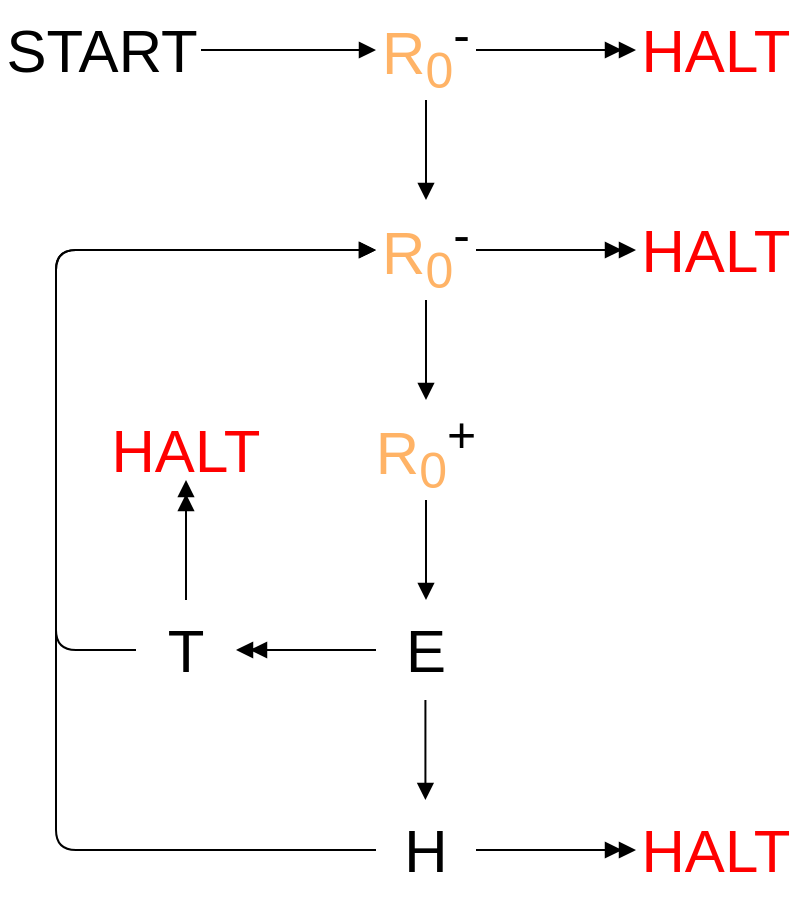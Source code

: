 <mxfile version="20.3.0" type="device"><diagram id="NGGJ3E46u6HnhIqdAV6_" name="Page-1"><mxGraphModel dx="584" dy="1032" grid="1" gridSize="10" guides="1" tooltips="1" connect="1" arrows="1" fold="1" page="1" pageScale="1" pageWidth="827" pageHeight="1169" math="0" shadow="0"><root><mxCell id="0"/><mxCell id="1" parent="0"/><mxCell id="zeN5NuRi-faYo1ScadcZ-1" value="START" style="text;html=1;strokeColor=none;fillColor=none;align=center;verticalAlign=middle;whiteSpace=wrap;rounded=0;fontSize=30;" vertex="1" parent="1"><mxGeometry x="12.5" y="20" width="100" height="30" as="geometry"/></mxCell><mxCell id="zeN5NuRi-faYo1ScadcZ-2" value="&lt;font color=&quot;#ffb366&quot;&gt;R&lt;sub&gt;0&lt;/sub&gt;&lt;/font&gt;&lt;sup&gt;-&lt;/sup&gt;" style="text;html=1;strokeColor=none;fillColor=none;align=center;verticalAlign=middle;whiteSpace=wrap;rounded=0;fontSize=30;" vertex="1" parent="1"><mxGeometry x="200" y="10" width="50" height="50" as="geometry"/></mxCell><mxCell id="zeN5NuRi-faYo1ScadcZ-3" style="edgeStyle=none;html=1;exitX=1;exitY=0.5;exitDx=0;exitDy=0;entryX=0;entryY=0.5;entryDx=0;entryDy=0;endArrow=block;endFill=1;" edge="1" parent="1" source="zeN5NuRi-faYo1ScadcZ-1" target="zeN5NuRi-faYo1ScadcZ-2"><mxGeometry relative="1" as="geometry"><mxPoint x="112.5" y="-15" as="sourcePoint"/><mxPoint x="250" y="-15" as="targetPoint"/></mxGeometry></mxCell><mxCell id="zeN5NuRi-faYo1ScadcZ-4" style="edgeStyle=none;html=1;exitX=1;exitY=0.5;exitDx=0;exitDy=0;endArrow=doubleBlock;endFill=1;" edge="1" parent="1" source="zeN5NuRi-faYo1ScadcZ-2"><mxGeometry relative="1" as="geometry"><mxPoint x="250" y="165" as="sourcePoint"/><mxPoint x="330" y="35" as="targetPoint"/></mxGeometry></mxCell><mxCell id="zeN5NuRi-faYo1ScadcZ-5" value="HALT" style="text;html=1;strokeColor=none;fillColor=none;align=center;verticalAlign=middle;whiteSpace=wrap;rounded=0;fontSize=30;fontColor=#FF0000;" vertex="1" parent="1"><mxGeometry x="330" y="20" width="80" height="30" as="geometry"/></mxCell><mxCell id="zeN5NuRi-faYo1ScadcZ-6" value="&lt;font color=&quot;#ffb366&quot;&gt;R&lt;sub&gt;0&lt;/sub&gt;&lt;/font&gt;&lt;sup&gt;-&lt;/sup&gt;" style="text;html=1;strokeColor=none;fillColor=none;align=center;verticalAlign=middle;whiteSpace=wrap;rounded=0;fontSize=30;" vertex="1" parent="1"><mxGeometry x="200" y="110" width="50" height="50" as="geometry"/></mxCell><mxCell id="zeN5NuRi-faYo1ScadcZ-7" style="edgeStyle=none;html=1;exitX=0.5;exitY=1;exitDx=0;exitDy=0;entryX=0.5;entryY=0;entryDx=0;entryDy=0;endArrow=block;endFill=1;" edge="1" parent="1" source="zeN5NuRi-faYo1ScadcZ-2" target="zeN5NuRi-faYo1ScadcZ-6"><mxGeometry relative="1" as="geometry"><mxPoint x="122.5" y="45" as="sourcePoint"/><mxPoint x="210" y="45" as="targetPoint"/></mxGeometry></mxCell><mxCell id="zeN5NuRi-faYo1ScadcZ-8" style="edgeStyle=none;html=1;exitX=1;exitY=0.5;exitDx=0;exitDy=0;endArrow=doubleBlock;endFill=1;" edge="1" parent="1" source="zeN5NuRi-faYo1ScadcZ-6"><mxGeometry relative="1" as="geometry"><mxPoint x="260" y="45" as="sourcePoint"/><mxPoint x="330" y="135" as="targetPoint"/></mxGeometry></mxCell><mxCell id="zeN5NuRi-faYo1ScadcZ-9" value="HALT" style="text;html=1;strokeColor=none;fillColor=none;align=center;verticalAlign=middle;whiteSpace=wrap;rounded=0;fontSize=30;fontColor=#FF0000;" vertex="1" parent="1"><mxGeometry x="330" y="120" width="80" height="30" as="geometry"/></mxCell><mxCell id="zeN5NuRi-faYo1ScadcZ-10" value="&lt;font color=&quot;#ffb366&quot;&gt;R&lt;sub&gt;0&lt;/sub&gt;&lt;/font&gt;&lt;sup&gt;+&lt;/sup&gt;" style="text;html=1;strokeColor=none;fillColor=none;align=center;verticalAlign=middle;whiteSpace=wrap;rounded=0;fontSize=30;" vertex="1" parent="1"><mxGeometry x="200" y="210" width="50" height="50" as="geometry"/></mxCell><mxCell id="zeN5NuRi-faYo1ScadcZ-11" style="edgeStyle=none;html=1;exitX=0.5;exitY=1;exitDx=0;exitDy=0;entryX=0.5;entryY=0;entryDx=0;entryDy=0;endArrow=block;endFill=1;" edge="1" parent="1" source="zeN5NuRi-faYo1ScadcZ-6" target="zeN5NuRi-faYo1ScadcZ-10"><mxGeometry relative="1" as="geometry"><mxPoint x="235" y="70" as="sourcePoint"/><mxPoint x="235" y="120" as="targetPoint"/></mxGeometry></mxCell><mxCell id="zeN5NuRi-faYo1ScadcZ-12" value="&lt;font&gt;E&lt;/font&gt;" style="text;html=1;strokeColor=none;fillColor=none;align=center;verticalAlign=middle;whiteSpace=wrap;rounded=0;fontSize=30;fontColor=#000000;" vertex="1" parent="1"><mxGeometry x="200" y="310" width="50" height="50" as="geometry"/></mxCell><mxCell id="zeN5NuRi-faYo1ScadcZ-13" style="edgeStyle=none;html=1;exitX=0.5;exitY=1;exitDx=0;exitDy=0;entryX=0.5;entryY=0;entryDx=0;entryDy=0;endArrow=block;endFill=1;" edge="1" parent="1" source="zeN5NuRi-faYo1ScadcZ-10" target="zeN5NuRi-faYo1ScadcZ-12"><mxGeometry relative="1" as="geometry"><mxPoint x="235" y="170" as="sourcePoint"/><mxPoint x="235" y="220" as="targetPoint"/></mxGeometry></mxCell><mxCell id="zeN5NuRi-faYo1ScadcZ-14" style="edgeStyle=none;html=1;exitX=0;exitY=0.5;exitDx=0;exitDy=0;endArrow=doubleBlock;endFill=1;" edge="1" parent="1" source="zeN5NuRi-faYo1ScadcZ-12"><mxGeometry relative="1" as="geometry"><mxPoint x="260" y="145" as="sourcePoint"/><mxPoint x="130" y="335" as="targetPoint"/></mxGeometry></mxCell><mxCell id="zeN5NuRi-faYo1ScadcZ-15" value="&lt;font&gt;T&lt;/font&gt;" style="text;html=1;strokeColor=none;fillColor=none;align=center;verticalAlign=middle;whiteSpace=wrap;rounded=0;fontSize=30;fontColor=#000000;" vertex="1" parent="1"><mxGeometry x="80" y="310" width="50" height="50" as="geometry"/></mxCell><mxCell id="zeN5NuRi-faYo1ScadcZ-16" value="HALT" style="text;html=1;strokeColor=none;fillColor=none;align=center;verticalAlign=middle;whiteSpace=wrap;rounded=0;fontSize=30;fontColor=#FF0000;" vertex="1" parent="1"><mxGeometry x="65" y="220" width="80" height="30" as="geometry"/></mxCell><mxCell id="zeN5NuRi-faYo1ScadcZ-17" style="edgeStyle=none;html=1;exitX=0.5;exitY=0;exitDx=0;exitDy=0;endArrow=doubleBlock;endFill=1;entryX=0.5;entryY=1;entryDx=0;entryDy=0;" edge="1" parent="1" source="zeN5NuRi-faYo1ScadcZ-15" target="zeN5NuRi-faYo1ScadcZ-16"><mxGeometry relative="1" as="geometry"><mxPoint x="210" y="345" as="sourcePoint"/><mxPoint x="140" y="345" as="targetPoint"/></mxGeometry></mxCell><mxCell id="zeN5NuRi-faYo1ScadcZ-18" style="edgeStyle=orthogonalEdgeStyle;html=1;exitX=0;exitY=0.5;exitDx=0;exitDy=0;entryX=0;entryY=0.5;entryDx=0;entryDy=0;endArrow=block;endFill=1;" edge="1" parent="1" source="zeN5NuRi-faYo1ScadcZ-15" target="zeN5NuRi-faYo1ScadcZ-6"><mxGeometry relative="1" as="geometry"><mxPoint x="235" y="170" as="sourcePoint"/><mxPoint x="235" y="220" as="targetPoint"/><Array as="points"><mxPoint x="40" y="335"/><mxPoint x="40" y="135"/></Array></mxGeometry></mxCell><mxCell id="zeN5NuRi-faYo1ScadcZ-19" value="&lt;font&gt;H&lt;/font&gt;" style="text;html=1;strokeColor=none;fillColor=none;align=center;verticalAlign=middle;whiteSpace=wrap;rounded=0;fontSize=30;fontColor=#000000;" vertex="1" parent="1"><mxGeometry x="200" y="410" width="50" height="50" as="geometry"/></mxCell><mxCell id="zeN5NuRi-faYo1ScadcZ-20" style="edgeStyle=none;html=1;exitX=0.5;exitY=1;exitDx=0;exitDy=0;entryX=0.5;entryY=0;entryDx=0;entryDy=0;endArrow=block;endFill=1;" edge="1" parent="1"><mxGeometry relative="1" as="geometry"><mxPoint x="224.71" y="360" as="sourcePoint"/><mxPoint x="224.71" y="410" as="targetPoint"/></mxGeometry></mxCell><mxCell id="zeN5NuRi-faYo1ScadcZ-21" style="edgeStyle=none;html=1;exitX=1;exitY=0.5;exitDx=0;exitDy=0;endArrow=doubleBlock;endFill=1;" edge="1" parent="1"><mxGeometry relative="1" as="geometry"><mxPoint x="250" y="435" as="sourcePoint"/><mxPoint x="330" y="435" as="targetPoint"/></mxGeometry></mxCell><mxCell id="zeN5NuRi-faYo1ScadcZ-22" value="HALT" style="text;html=1;strokeColor=none;fillColor=none;align=center;verticalAlign=middle;whiteSpace=wrap;rounded=0;fontSize=30;fontColor=#FF0000;" vertex="1" parent="1"><mxGeometry x="330" y="420" width="80" height="30" as="geometry"/></mxCell><mxCell id="zeN5NuRi-faYo1ScadcZ-24" style="edgeStyle=orthogonalEdgeStyle;html=1;exitX=0;exitY=0.5;exitDx=0;exitDy=0;entryX=0;entryY=0.5;entryDx=0;entryDy=0;endArrow=block;endFill=1;" edge="1" parent="1" source="zeN5NuRi-faYo1ScadcZ-19" target="zeN5NuRi-faYo1ScadcZ-6"><mxGeometry relative="1" as="geometry"><mxPoint x="90" y="345" as="sourcePoint"/><mxPoint x="210" y="145" as="targetPoint"/><Array as="points"><mxPoint x="40" y="435"/><mxPoint x="40" y="135"/></Array></mxGeometry></mxCell></root></mxGraphModel></diagram></mxfile>